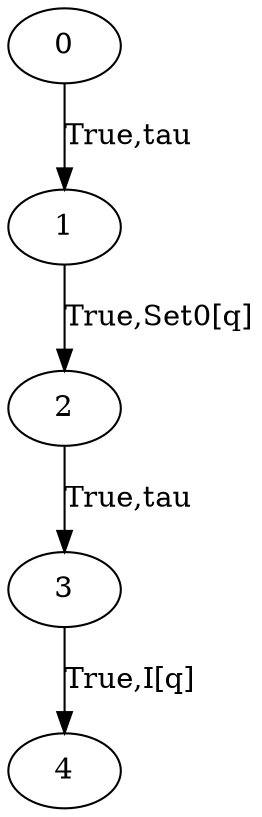 // The qLTS P
digraph {
	0 -> 1 [label="True,tau"]
	1 -> 2 [label="True,Set0[q]"]
	2 -> 3 [label="True,tau"]
	3 -> 4 [label="True,I[q]"]
}

